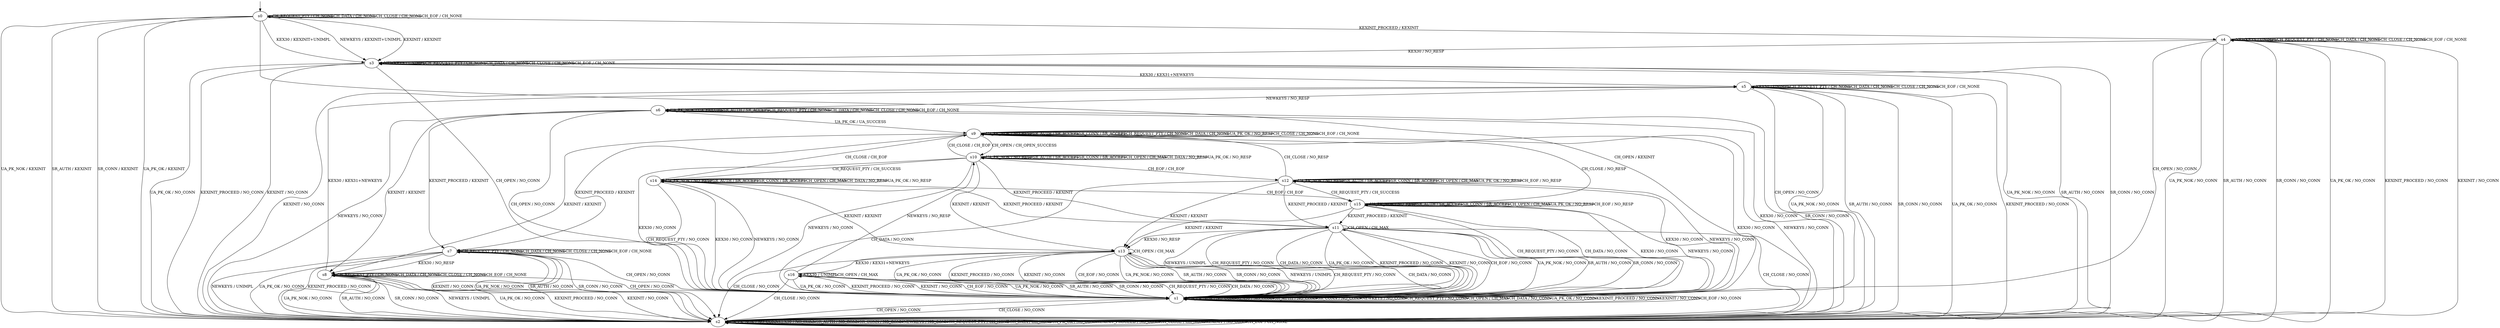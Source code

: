 digraph G {
label=""
s0
s1
s2
s3
s4
s5
s6
s7
s8
s9
s10
s11
s12
s13
s14
s15
s16
s0 [label="s0"];
s0 -> s2[label="UA_PK_NOK / KEXINIT"]
s0 -> s3[label="KEX30 / KEXINIT+UNIMPL"]
s0 -> s2[label="SR_AUTH / KEXINIT"]
s0 -> s2[label="SR_CONN / KEXINIT"]
s0 -> s3[label="NEWKEYS / KEXINIT+UNIMPL"]
s0 -> s0[label="CH_REQUEST_PTY / CH_NONE"]
s0 -> s1[label="CH_OPEN / KEXINIT"]
s0 -> s0[label="CH_DATA / CH_NONE"]
s0 -> s2[label="UA_PK_OK / KEXINIT"]
s0 -> s4[label="KEXINIT_PROCEED / KEXINIT"]
s0 -> s0[label="CH_CLOSE / CH_NONE"]
s0 -> s3[label="KEXINIT / KEXINIT"]
s0 -> s0[label="CH_EOF / CH_NONE"]
s1 [label="s1"];
s1 -> s1[label="UA_PK_NOK / NO_CONN"]
s1 -> s1[label="KEX30 / NO_CONN"]
s1 -> s1[label="SR_AUTH / NO_CONN"]
s1 -> s1[label="SR_CONN / NO_CONN"]
s1 -> s1[label="NEWKEYS / NO_CONN"]
s1 -> s1[label="CH_REQUEST_PTY / NO_CONN"]
s1 -> s1[label="CH_OPEN / CH_MAX"]
s1 -> s1[label="CH_DATA / NO_CONN"]
s1 -> s1[label="UA_PK_OK / NO_CONN"]
s1 -> s1[label="KEXINIT_PROCEED / NO_CONN"]
s1 -> s2[label="CH_CLOSE / NO_CONN"]
s1 -> s1[label="KEXINIT / NO_CONN"]
s1 -> s1[label="CH_EOF / NO_CONN"]
s2 [label="s2"];
s2 -> s2[label="UA_PK_NOK / NO_CONN"]
s2 -> s2[label="KEX30 / NO_CONN"]
s2 -> s2[label="SR_AUTH / NO_CONN"]
s2 -> s2[label="SR_CONN / NO_CONN"]
s2 -> s2[label="NEWKEYS / NO_CONN"]
s2 -> s2[label="CH_REQUEST_PTY / CH_NONE"]
s2 -> s1[label="CH_OPEN / NO_CONN"]
s2 -> s2[label="CH_DATA / CH_NONE"]
s2 -> s2[label="UA_PK_OK / NO_CONN"]
s2 -> s2[label="KEXINIT_PROCEED / NO_CONN"]
s2 -> s2[label="CH_CLOSE / CH_NONE"]
s2 -> s2[label="KEXINIT / NO_CONN"]
s2 -> s2[label="CH_EOF / CH_NONE"]
s3 [label="s3"];
s3 -> s2[label="UA_PK_NOK / NO_CONN"]
s3 -> s5[label="KEX30 / KEX31+NEWKEYS"]
s3 -> s2[label="SR_AUTH / NO_CONN"]
s3 -> s2[label="SR_CONN / NO_CONN"]
s3 -> s3[label="NEWKEYS / UNIMPL"]
s3 -> s3[label="CH_REQUEST_PTY / CH_NONE"]
s3 -> s1[label="CH_OPEN / NO_CONN"]
s3 -> s3[label="CH_DATA / CH_NONE"]
s3 -> s2[label="UA_PK_OK / NO_CONN"]
s3 -> s2[label="KEXINIT_PROCEED / NO_CONN"]
s3 -> s3[label="CH_CLOSE / CH_NONE"]
s3 -> s2[label="KEXINIT / NO_CONN"]
s3 -> s3[label="CH_EOF / CH_NONE"]
s4 [label="s4"];
s4 -> s2[label="UA_PK_NOK / NO_CONN"]
s4 -> s3[label="KEX30 / NO_RESP"]
s4 -> s2[label="SR_AUTH / NO_CONN"]
s4 -> s2[label="SR_CONN / NO_CONN"]
s4 -> s4[label="NEWKEYS / UNIMPL"]
s4 -> s4[label="CH_REQUEST_PTY / CH_NONE"]
s4 -> s1[label="CH_OPEN / NO_CONN"]
s4 -> s4[label="CH_DATA / CH_NONE"]
s4 -> s2[label="UA_PK_OK / NO_CONN"]
s4 -> s2[label="KEXINIT_PROCEED / NO_CONN"]
s4 -> s4[label="CH_CLOSE / CH_NONE"]
s4 -> s2[label="KEXINIT / NO_CONN"]
s4 -> s4[label="CH_EOF / CH_NONE"]
s5 [label="s5"];
s5 -> s2[label="UA_PK_NOK / NO_CONN"]
s5 -> s5[label="KEX30 / UNIMPL"]
s5 -> s2[label="SR_AUTH / NO_CONN"]
s5 -> s2[label="SR_CONN / NO_CONN"]
s5 -> s6[label="NEWKEYS / NO_RESP"]
s5 -> s5[label="CH_REQUEST_PTY / CH_NONE"]
s5 -> s1[label="CH_OPEN / NO_CONN"]
s5 -> s5[label="CH_DATA / CH_NONE"]
s5 -> s2[label="UA_PK_OK / NO_CONN"]
s5 -> s2[label="KEXINIT_PROCEED / NO_CONN"]
s5 -> s5[label="CH_CLOSE / CH_NONE"]
s5 -> s2[label="KEXINIT / NO_CONN"]
s5 -> s5[label="CH_EOF / CH_NONE"]
s6 [label="s6"];
s6 -> s6[label="UA_PK_NOK / UA_FAILURE"]
s6 -> s2[label="KEX30 / NO_CONN"]
s6 -> s6[label="SR_AUTH / SR_ACCEPT"]
s6 -> s2[label="SR_CONN / NO_CONN"]
s6 -> s2[label="NEWKEYS / NO_CONN"]
s6 -> s6[label="CH_REQUEST_PTY / CH_NONE"]
s6 -> s1[label="CH_OPEN / NO_CONN"]
s6 -> s6[label="CH_DATA / CH_NONE"]
s6 -> s9[label="UA_PK_OK / UA_SUCCESS"]
s6 -> s7[label="KEXINIT_PROCEED / KEXINIT"]
s6 -> s6[label="CH_CLOSE / CH_NONE"]
s6 -> s8[label="KEXINIT / KEXINIT"]
s6 -> s6[label="CH_EOF / CH_NONE"]
s7 [label="s7"];
s7 -> s2[label="UA_PK_NOK / NO_CONN"]
s7 -> s8[label="KEX30 / NO_RESP"]
s7 -> s2[label="SR_AUTH / NO_CONN"]
s7 -> s2[label="SR_CONN / NO_CONN"]
s7 -> s2[label="NEWKEYS / UNIMPL"]
s7 -> s7[label="CH_REQUEST_PTY / CH_NONE"]
s7 -> s1[label="CH_OPEN / NO_CONN"]
s7 -> s7[label="CH_DATA / CH_NONE"]
s7 -> s2[label="UA_PK_OK / NO_CONN"]
s7 -> s2[label="KEXINIT_PROCEED / NO_CONN"]
s7 -> s7[label="CH_CLOSE / CH_NONE"]
s7 -> s2[label="KEXINIT / NO_CONN"]
s7 -> s7[label="CH_EOF / CH_NONE"]
s8 [label="s8"];
s8 -> s2[label="UA_PK_NOK / NO_CONN"]
s8 -> s5[label="KEX30 / KEX31+NEWKEYS"]
s8 -> s2[label="SR_AUTH / NO_CONN"]
s8 -> s2[label="SR_CONN / NO_CONN"]
s8 -> s2[label="NEWKEYS / UNIMPL"]
s8 -> s8[label="CH_REQUEST_PTY / CH_NONE"]
s8 -> s1[label="CH_OPEN / NO_CONN"]
s8 -> s8[label="CH_DATA / CH_NONE"]
s8 -> s2[label="UA_PK_OK / NO_CONN"]
s8 -> s2[label="KEXINIT_PROCEED / NO_CONN"]
s8 -> s8[label="CH_CLOSE / CH_NONE"]
s8 -> s2[label="KEXINIT / NO_CONN"]
s8 -> s8[label="CH_EOF / CH_NONE"]
s9 [label="s9"];
s9 -> s9[label="UA_PK_NOK / NO_RESP"]
s9 -> s2[label="KEX30 / NO_CONN"]
s9 -> s9[label="SR_AUTH / SR_ACCEPT"]
s9 -> s9[label="SR_CONN / SR_ACCEPT"]
s9 -> s2[label="NEWKEYS / NO_CONN"]
s9 -> s9[label="CH_REQUEST_PTY / CH_NONE"]
s9 -> s10[label="CH_OPEN / CH_OPEN_SUCCESS"]
s9 -> s9[label="CH_DATA / CH_NONE"]
s9 -> s9[label="UA_PK_OK / NO_RESP"]
s9 -> s7[label="KEXINIT_PROCEED / KEXINIT"]
s9 -> s9[label="CH_CLOSE / CH_NONE"]
s9 -> s8[label="KEXINIT / KEXINIT"]
s9 -> s9[label="CH_EOF / CH_NONE"]
s10 [label="s10"];
s10 -> s10[label="UA_PK_NOK / NO_RESP"]
s10 -> s1[label="KEX30 / NO_CONN"]
s10 -> s10[label="SR_AUTH / SR_ACCEPT"]
s10 -> s10[label="SR_CONN / SR_ACCEPT"]
s10 -> s1[label="NEWKEYS / NO_CONN"]
s10 -> s14[label="CH_REQUEST_PTY / CH_SUCCESS"]
s10 -> s10[label="CH_OPEN / CH_MAX"]
s10 -> s10[label="CH_DATA / NO_RESP"]
s10 -> s10[label="UA_PK_OK / NO_RESP"]
s10 -> s11[label="KEXINIT_PROCEED / KEXINIT"]
s10 -> s9[label="CH_CLOSE / CH_EOF"]
s10 -> s13[label="KEXINIT / KEXINIT"]
s10 -> s12[label="CH_EOF / CH_EOF"]
s11 [label="s11"];
s11 -> s1[label="UA_PK_NOK / NO_CONN"]
s11 -> s13[label="KEX30 / NO_RESP"]
s11 -> s1[label="SR_AUTH / NO_CONN"]
s11 -> s1[label="SR_CONN / NO_CONN"]
s11 -> s1[label="NEWKEYS / UNIMPL"]
s11 -> s1[label="CH_REQUEST_PTY / NO_CONN"]
s11 -> s11[label="CH_OPEN / CH_MAX"]
s11 -> s1[label="CH_DATA / NO_CONN"]
s11 -> s1[label="UA_PK_OK / NO_CONN"]
s11 -> s1[label="KEXINIT_PROCEED / NO_CONN"]
s11 -> s2[label="CH_CLOSE / NO_CONN"]
s11 -> s1[label="KEXINIT / NO_CONN"]
s11 -> s1[label="CH_EOF / NO_CONN"]
s12 [label="s12"];
s12 -> s12[label="UA_PK_NOK / NO_RESP"]
s12 -> s1[label="KEX30 / NO_CONN"]
s12 -> s12[label="SR_AUTH / SR_ACCEPT"]
s12 -> s12[label="SR_CONN / SR_ACCEPT"]
s12 -> s1[label="NEWKEYS / NO_CONN"]
s12 -> s15[label="CH_REQUEST_PTY / CH_SUCCESS"]
s12 -> s12[label="CH_OPEN / CH_MAX"]
s12 -> s1[label="CH_DATA / NO_CONN"]
s12 -> s12[label="UA_PK_OK / NO_RESP"]
s12 -> s11[label="KEXINIT_PROCEED / KEXINIT"]
s12 -> s9[label="CH_CLOSE / NO_RESP"]
s12 -> s13[label="KEXINIT / KEXINIT"]
s12 -> s12[label="CH_EOF / NO_RESP"]
s13 [label="s13"];
s13 -> s1[label="UA_PK_NOK / NO_CONN"]
s13 -> s16[label="KEX30 / KEX31+NEWKEYS"]
s13 -> s1[label="SR_AUTH / NO_CONN"]
s13 -> s1[label="SR_CONN / NO_CONN"]
s13 -> s1[label="NEWKEYS / UNIMPL"]
s13 -> s1[label="CH_REQUEST_PTY / NO_CONN"]
s13 -> s13[label="CH_OPEN / CH_MAX"]
s13 -> s1[label="CH_DATA / NO_CONN"]
s13 -> s1[label="UA_PK_OK / NO_CONN"]
s13 -> s1[label="KEXINIT_PROCEED / NO_CONN"]
s13 -> s2[label="CH_CLOSE / NO_CONN"]
s13 -> s1[label="KEXINIT / NO_CONN"]
s13 -> s1[label="CH_EOF / NO_CONN"]
s14 [label="s14"];
s14 -> s14[label="UA_PK_NOK / NO_RESP"]
s14 -> s1[label="KEX30 / NO_CONN"]
s14 -> s14[label="SR_AUTH / SR_ACCEPT"]
s14 -> s14[label="SR_CONN / SR_ACCEPT"]
s14 -> s1[label="NEWKEYS / NO_CONN"]
s14 -> s1[label="CH_REQUEST_PTY / NO_CONN"]
s14 -> s14[label="CH_OPEN / CH_MAX"]
s14 -> s14[label="CH_DATA / NO_RESP"]
s14 -> s14[label="UA_PK_OK / NO_RESP"]
s14 -> s11[label="KEXINIT_PROCEED / KEXINIT"]
s14 -> s9[label="CH_CLOSE / CH_EOF"]
s14 -> s13[label="KEXINIT / KEXINIT"]
s14 -> s15[label="CH_EOF / CH_EOF"]
s15 [label="s15"];
s15 -> s15[label="UA_PK_NOK / NO_RESP"]
s15 -> s1[label="KEX30 / NO_CONN"]
s15 -> s15[label="SR_AUTH / SR_ACCEPT"]
s15 -> s15[label="SR_CONN / SR_ACCEPT"]
s15 -> s1[label="NEWKEYS / NO_CONN"]
s15 -> s1[label="CH_REQUEST_PTY / NO_CONN"]
s15 -> s15[label="CH_OPEN / CH_MAX"]
s15 -> s1[label="CH_DATA / NO_CONN"]
s15 -> s15[label="UA_PK_OK / NO_RESP"]
s15 -> s11[label="KEXINIT_PROCEED / KEXINIT"]
s15 -> s9[label="CH_CLOSE / NO_RESP"]
s15 -> s13[label="KEXINIT / KEXINIT"]
s15 -> s15[label="CH_EOF / NO_RESP"]
s16 [label="s16"];
s16 -> s1[label="UA_PK_NOK / NO_CONN"]
s16 -> s16[label="KEX30 / UNIMPL"]
s16 -> s1[label="SR_AUTH / NO_CONN"]
s16 -> s1[label="SR_CONN / NO_CONN"]
s16 -> s10[label="NEWKEYS / NO_RESP"]
s16 -> s1[label="CH_REQUEST_PTY / NO_CONN"]
s16 -> s16[label="CH_OPEN / CH_MAX"]
s16 -> s1[label="CH_DATA / NO_CONN"]
s16 -> s1[label="UA_PK_OK / NO_CONN"]
s16 -> s1[label="KEXINIT_PROCEED / NO_CONN"]
s16 -> s2[label="CH_CLOSE / NO_CONN"]
s16 -> s1[label="KEXINIT / NO_CONN"]
s16 -> s1[label="CH_EOF / NO_CONN"]
__start0 [label="" shape="none" width="0" height="0"];
__start0 -> s0;
}
